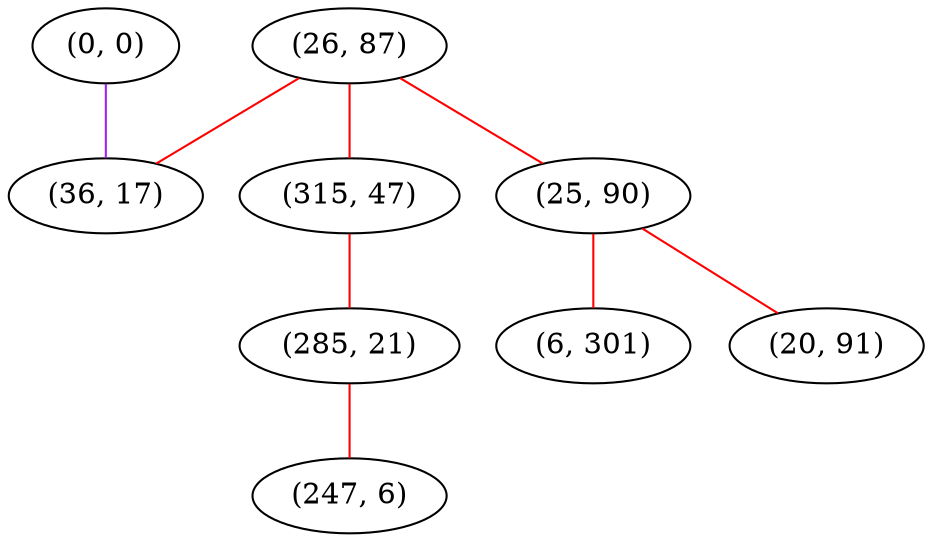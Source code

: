 graph "" {
"(0, 0)";
"(26, 87)";
"(315, 47)";
"(36, 17)";
"(285, 21)";
"(25, 90)";
"(6, 301)";
"(247, 6)";
"(20, 91)";
"(0, 0)" -- "(36, 17)"  [color=purple, key=0, weight=4];
"(26, 87)" -- "(25, 90)"  [color=red, key=0, weight=1];
"(26, 87)" -- "(315, 47)"  [color=red, key=0, weight=1];
"(26, 87)" -- "(36, 17)"  [color=red, key=0, weight=1];
"(315, 47)" -- "(285, 21)"  [color=red, key=0, weight=1];
"(285, 21)" -- "(247, 6)"  [color=red, key=0, weight=1];
"(25, 90)" -- "(20, 91)"  [color=red, key=0, weight=1];
"(25, 90)" -- "(6, 301)"  [color=red, key=0, weight=1];
}
